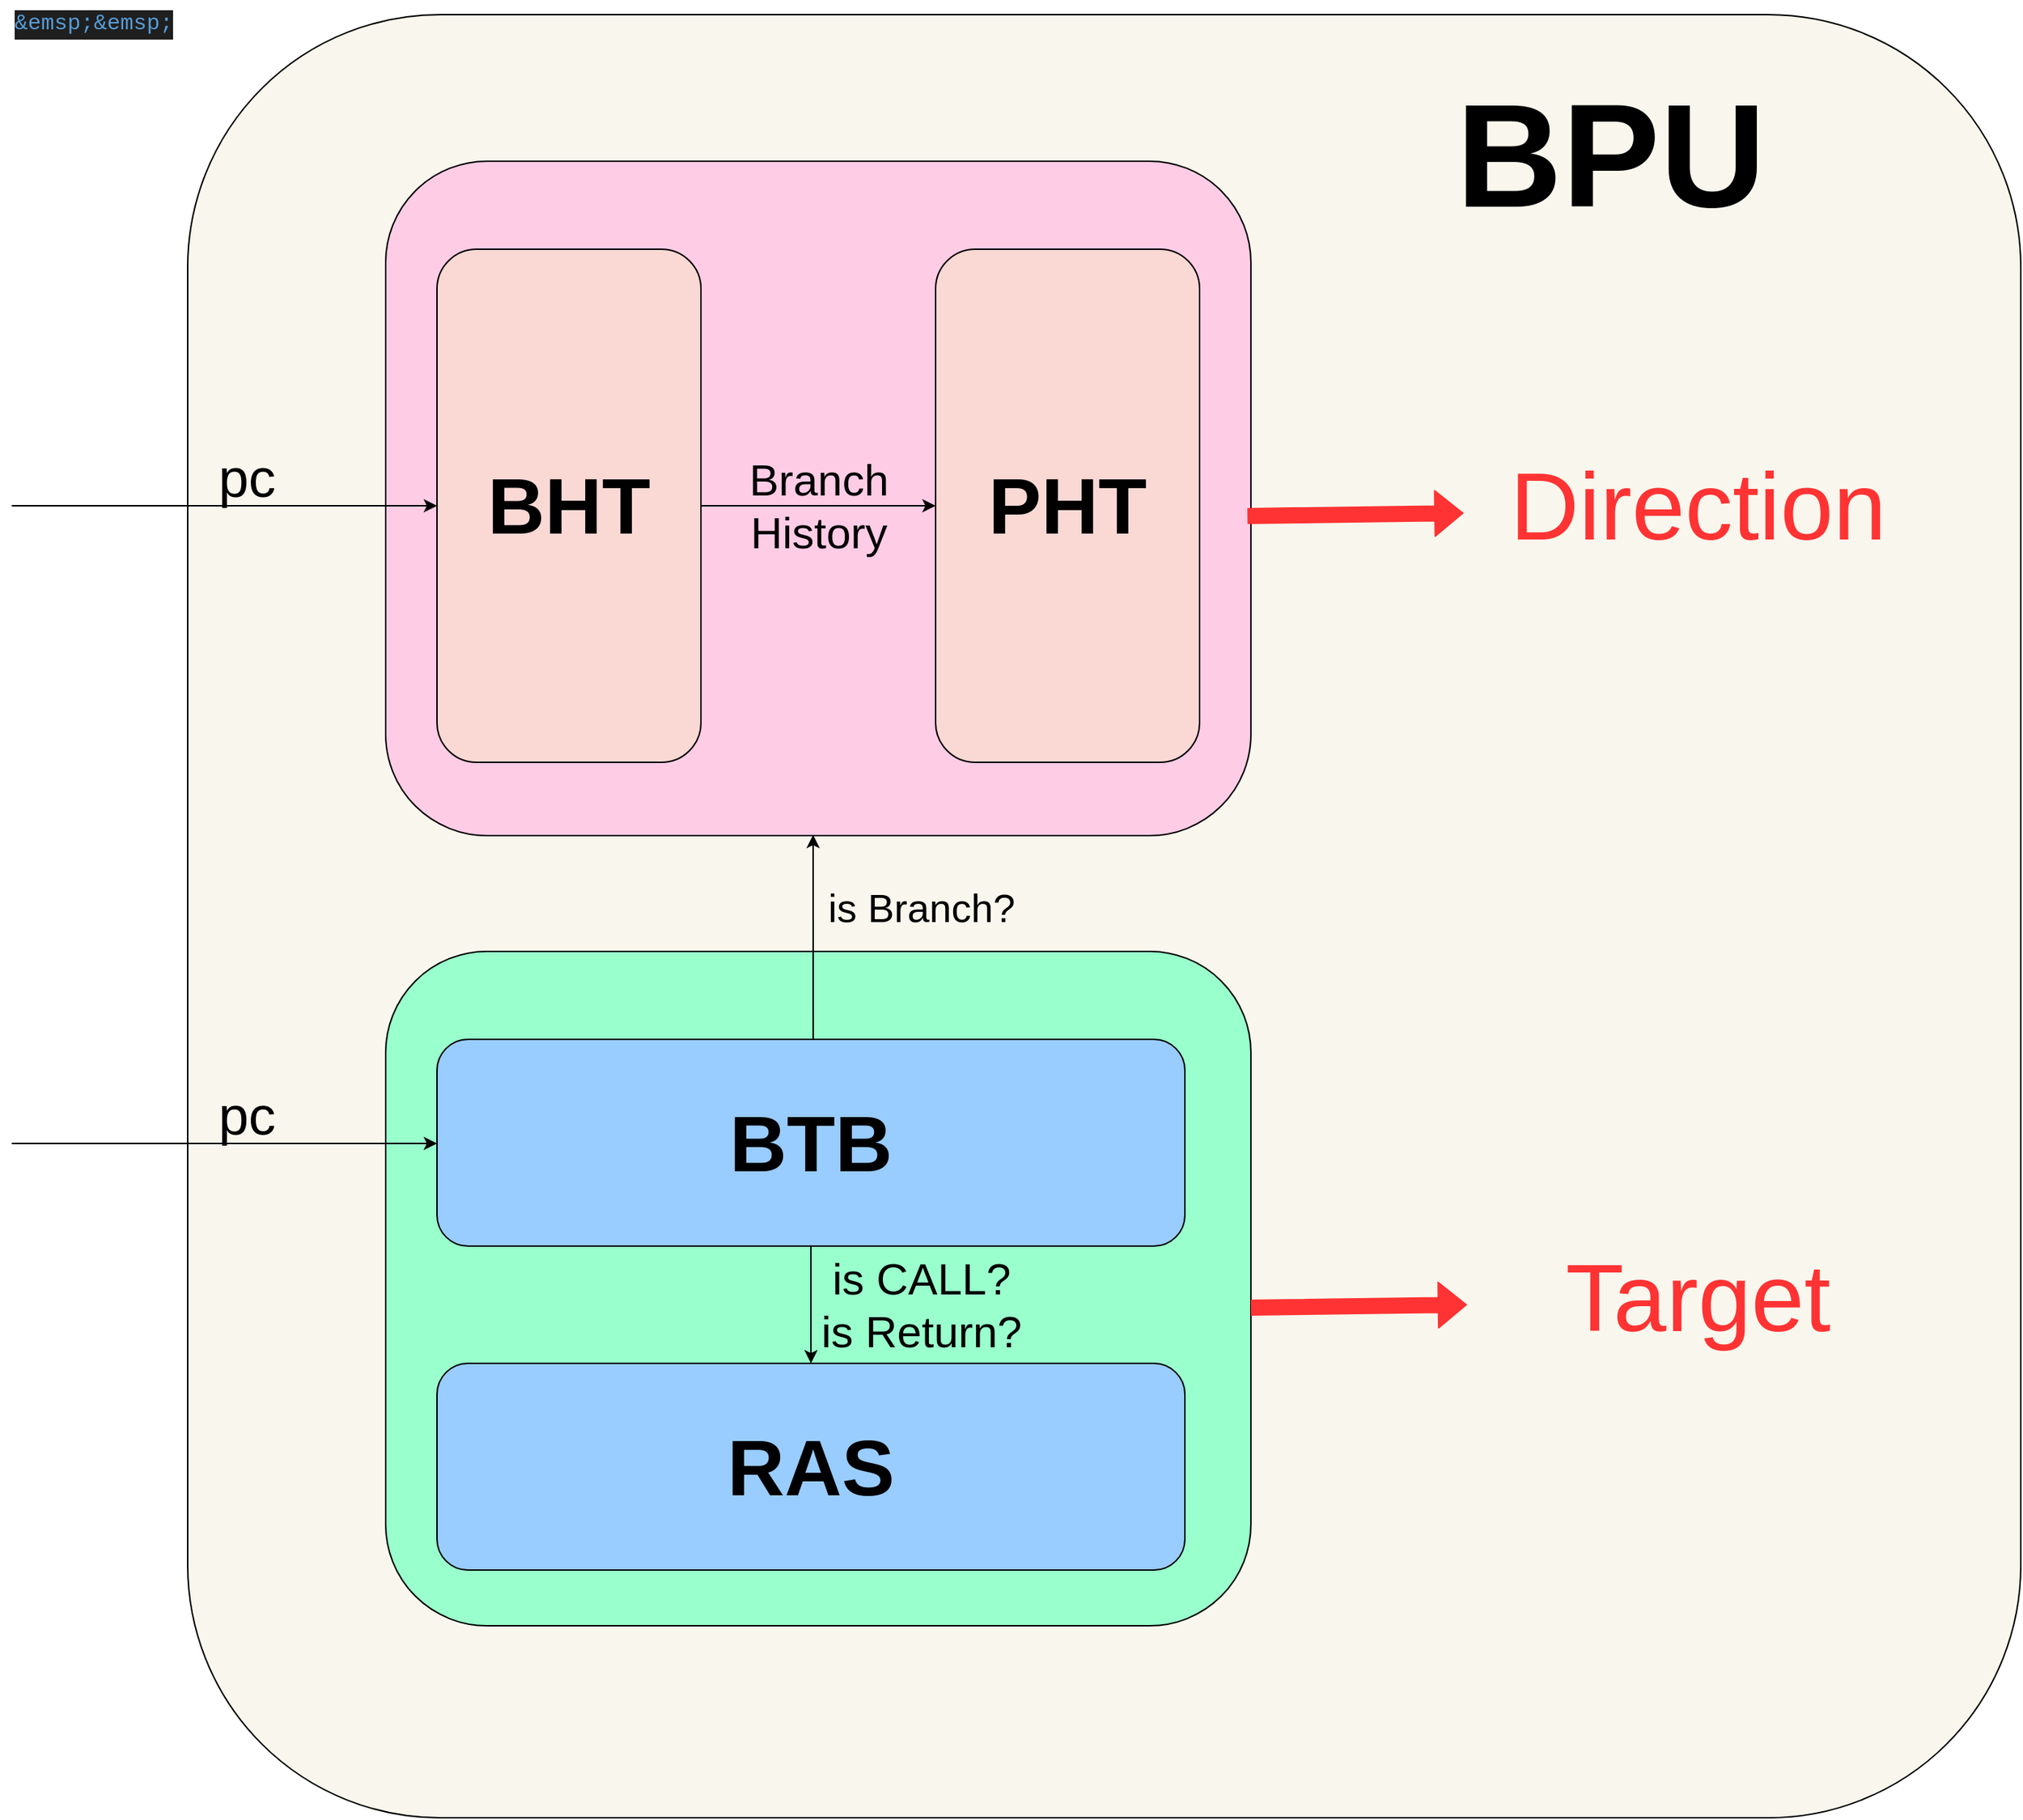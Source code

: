 <mxfile>
    <diagram name="第 1 页" id="N6iN6V0hHzY832mEbOhE">
        <mxGraphModel dx="1497" dy="1081" grid="1" gridSize="10" guides="1" tooltips="1" connect="0" arrows="1" fold="1" page="0" pageScale="1" pageWidth="827" pageHeight="1169" math="0" shadow="0">
            <root>
                <mxCell id="0"/>
                <mxCell id="1" parent="0"/>
                <mxCell id="pp8-QFKgKfyrIBCOwYfq-482" value="" style="rounded=1;whiteSpace=wrap;html=1;fillColor=#f9f7ed;strokeColor=#000000;fontStyle=4;arcSize=14;" parent="1" vertex="1">
                    <mxGeometry x="-980" y="-220" width="1250" height="1230" as="geometry"/>
                </mxCell>
                <mxCell id="pp8-QFKgKfyrIBCOwYfq-484" value="&lt;font size=&quot;1&quot; color=&quot;#000000&quot; style=&quot;&quot;&gt;&lt;b style=&quot;font-size: 100px;&quot;&gt;BPU&lt;/b&gt;&lt;/font&gt;" style="text;html=1;align=center;verticalAlign=middle;resizable=0;points=[];autosize=1;strokeColor=none;fillColor=none;fontSize=60;" parent="1" vertex="1">
                    <mxGeometry x="-125" y="-190" width="230" height="130" as="geometry"/>
                </mxCell>
                <mxCell id="auRPPHbOvDZTyeZEAKgO-241" style="edgeStyle=orthogonalEdgeStyle;rounded=0;orthogonalLoop=1;jettySize=auto;html=1;exitX=0.836;exitY=1.014;exitDx=0;exitDy=0;exitPerimeter=0;startArrow=none;" parent="1" source="pp8-QFKgKfyrIBCOwYfq-14" edge="1">
                    <mxGeometry relative="1" as="geometry">
                        <mxPoint x="-481" y="-7" as="sourcePoint"/>
                        <mxPoint x="-481" y="25" as="targetPoint"/>
                    </mxGeometry>
                </mxCell>
                <mxCell id="211" value="" style="rounded=1;whiteSpace=wrap;html=1;fontSize=30;fontColor=#9999FF;labelBackgroundColor=none;textOpacity=30;align=center;fillColor=#FFCCE6;" parent="1" vertex="1">
                    <mxGeometry x="-845" y="-120" width="590" height="460" as="geometry"/>
                </mxCell>
                <mxCell id="216" value="Branch&lt;br&gt;History" style="edgeStyle=none;html=1;labelBackgroundColor=none;strokeColor=#000000;fontSize=30;fontColor=#000000;" parent="1" source="pp8-QFKgKfyrIBCOwYfq-14" target="215" edge="1">
                    <mxGeometry relative="1" as="geometry">
                        <mxPoint as="offset"/>
                    </mxGeometry>
                </mxCell>
                <mxCell id="pp8-QFKgKfyrIBCOwYfq-14" value="&lt;b style=&quot;&quot;&gt;&lt;font style=&quot;font-size: 54px;&quot; color=&quot;#000000&quot;&gt;BHT&lt;/font&gt;&lt;/b&gt;" style="rounded=1;whiteSpace=wrap;html=1;fillColor=#fad9d5;strokeColor=#000000;direction=east;flipV=0;fontSize=18;" parent="1" vertex="1">
                    <mxGeometry x="-810" y="-60" width="180" height="350" as="geometry"/>
                </mxCell>
                <mxCell id="215" value="&lt;b style=&quot;&quot;&gt;&lt;font style=&quot;font-size: 54px;&quot; color=&quot;#000000&quot;&gt;PHT&lt;/font&gt;&lt;/b&gt;" style="rounded=1;whiteSpace=wrap;html=1;fillColor=#fad9d5;strokeColor=#000000;direction=east;flipV=0;fontSize=18;" parent="1" vertex="1">
                    <mxGeometry x="-470" y="-60" width="180" height="350" as="geometry"/>
                </mxCell>
                <mxCell id="219" style="edgeStyle=orthogonalEdgeStyle;rounded=0;orthogonalLoop=1;jettySize=auto;html=1;exitX=0.836;exitY=1.014;exitDx=0;exitDy=0;exitPerimeter=0;startArrow=none;" parent="1" source="224" edge="1">
                    <mxGeometry relative="1" as="geometry">
                        <mxPoint x="-481" y="532" as="sourcePoint"/>
                        <mxPoint x="-481" y="564" as="targetPoint"/>
                    </mxGeometry>
                </mxCell>
                <mxCell id="222" value="" style="rounded=1;whiteSpace=wrap;html=1;fontSize=30;fontColor=#9999FF;labelBackgroundColor=none;textOpacity=30;align=center;fillColor=#99FFCC;" parent="1" vertex="1">
                    <mxGeometry x="-845" y="419" width="590" height="460" as="geometry"/>
                </mxCell>
                <mxCell id="223" value="&lt;font color=&quot;#000000&quot;&gt;is CALL?&lt;br&gt;is Return?&lt;/font&gt;" style="edgeStyle=none;html=1;labelBackgroundColor=none;strokeColor=#000000;fontSize=30;fontColor=#9999FF;" parent="1" source="224" target="225" edge="1">
                    <mxGeometry y="75" relative="1" as="geometry">
                        <mxPoint as="offset"/>
                    </mxGeometry>
                </mxCell>
                <mxCell id="231" value="is Branch?" style="edgeStyle=none;jumpSize=11;html=1;labelBackgroundColor=none;strokeColor=#000000;fontSize=27;fontColor=#000000;exitX=0.503;exitY=-0.003;exitDx=0;exitDy=0;exitPerimeter=0;entryX=0.494;entryY=0.999;entryDx=0;entryDy=0;entryPerimeter=0;" parent="1" source="224" target="211" edge="1">
                    <mxGeometry x="0.274" y="-74" relative="1" as="geometry">
                        <mxPoint x="-550" y="340" as="targetPoint"/>
                        <mxPoint as="offset"/>
                    </mxGeometry>
                </mxCell>
                <mxCell id="224" value="&lt;b style=&quot;&quot;&gt;&lt;font style=&quot;font-size: 54px;&quot; color=&quot;#000000&quot;&gt;BTB&lt;/font&gt;&lt;/b&gt;" style="rounded=1;whiteSpace=wrap;html=1;fillColor=#99CCFF;strokeColor=#000000;direction=east;flipV=0;fontSize=18;" parent="1" vertex="1">
                    <mxGeometry x="-810" y="479" width="510" height="141" as="geometry"/>
                </mxCell>
                <mxCell id="225" value="&lt;b style=&quot;&quot;&gt;&lt;font style=&quot;font-size: 54px;&quot; color=&quot;#000000&quot;&gt;RAS&lt;/font&gt;&lt;/b&gt;" style="rounded=1;whiteSpace=wrap;html=1;fillColor=#99CCFF;strokeColor=#000000;direction=east;flipV=0;fontSize=18;" parent="1" vertex="1">
                    <mxGeometry x="-810" y="700" width="510" height="141" as="geometry"/>
                </mxCell>
                <mxCell id="227" value="&lt;font style=&quot;font-size: 37px;&quot;&gt;pc&lt;/font&gt;" style="endArrow=classic;html=1;labelBackgroundColor=none;strokeColor=#000000;fontSize=30;fontColor=#000000;jumpSize=11;" parent="1" target="pp8-QFKgKfyrIBCOwYfq-14" edge="1">
                    <mxGeometry x="0.105" y="18" width="50" height="50" relative="1" as="geometry">
                        <mxPoint x="-1100" y="115" as="sourcePoint"/>
                        <mxPoint x="-630" y="300" as="targetPoint"/>
                        <mxPoint as="offset"/>
                    </mxGeometry>
                </mxCell>
                <mxCell id="229" value="&lt;font style=&quot;font-size: 37px;&quot;&gt;pc&lt;/font&gt;" style="endArrow=classic;html=1;labelBackgroundColor=none;strokeColor=#000000;fontSize=30;fontColor=#000000;jumpSize=11;" parent="1" edge="1">
                    <mxGeometry x="0.105" y="18" width="50" height="50" relative="1" as="geometry">
                        <mxPoint x="-1100" y="550" as="sourcePoint"/>
                        <mxPoint x="-810" y="550" as="targetPoint"/>
                        <Array as="points"/>
                        <mxPoint as="offset"/>
                    </mxGeometry>
                </mxCell>
                <mxCell id="232" value="" style="shape=flexArrow;endArrow=classic;html=1;labelBackgroundColor=none;strokeColor=#FF3333;fontSize=27;fontColor=#000000;jumpSize=11;exitX=0.996;exitY=0.526;exitDx=0;exitDy=0;exitPerimeter=0;fillColor=#FF3333;gradientColor=none;" parent="1" source="211" edge="1">
                    <mxGeometry width="50" height="50" relative="1" as="geometry">
                        <mxPoint x="-160" y="170" as="sourcePoint"/>
                        <mxPoint x="-110" y="120" as="targetPoint"/>
                    </mxGeometry>
                </mxCell>
                <mxCell id="234" value="" style="shape=flexArrow;endArrow=classic;html=1;labelBackgroundColor=none;strokeColor=#FF3333;fontSize=27;fontColor=#000000;jumpSize=11;exitX=0.996;exitY=0.526;exitDx=0;exitDy=0;exitPerimeter=0;fillColor=#FF3333;gradientColor=none;" parent="1" edge="1">
                    <mxGeometry width="50" height="50" relative="1" as="geometry">
                        <mxPoint x="-255.0" y="661.96" as="sourcePoint"/>
                        <mxPoint x="-107.64" y="660" as="targetPoint"/>
                    </mxGeometry>
                </mxCell>
                <mxCell id="238" value="&lt;font color=&quot;#ff3333&quot; style=&quot;font-size: 65px;&quot;&gt;Direction&lt;/font&gt;" style="text;html=1;strokeColor=none;fillColor=none;align=center;verticalAlign=middle;whiteSpace=wrap;rounded=0;labelBackgroundColor=none;labelBorderColor=none;fontSize=27;fontColor=#000000;" parent="1" vertex="1">
                    <mxGeometry x="20" y="100" width="60" height="30" as="geometry"/>
                </mxCell>
                <mxCell id="239" value="&lt;font color=&quot;#ff3333&quot; style=&quot;font-size: 65px;&quot;&gt;Target&lt;/font&gt;" style="text;html=1;strokeColor=none;fillColor=none;align=center;verticalAlign=middle;whiteSpace=wrap;rounded=0;labelBackgroundColor=none;labelBorderColor=none;fontSize=27;fontColor=#000000;" parent="1" vertex="1">
                    <mxGeometry x="20" y="640" width="60" height="30" as="geometry"/>
                </mxCell>
                <mxCell id="240" value="&lt;div style=&quot;color: rgb(204, 204, 204); background-color: rgb(31, 31, 31); font-family: Consolas, &amp;quot;Courier New&amp;quot;, monospace; font-weight: normal; font-size: 15px; line-height: 20px;&quot;&gt;&lt;div&gt;&lt;span style=&quot;color: #569cd6;&quot;&gt;&amp;amp;emsp;&amp;amp;emsp;&lt;/span&gt;&lt;/div&gt;&lt;/div&gt;" style="text;whiteSpace=wrap;html=1;" vertex="1" parent="1">
                    <mxGeometry x="-1100" y="-230" width="130" height="40" as="geometry"/>
                </mxCell>
            </root>
        </mxGraphModel>
    </diagram>
</mxfile>